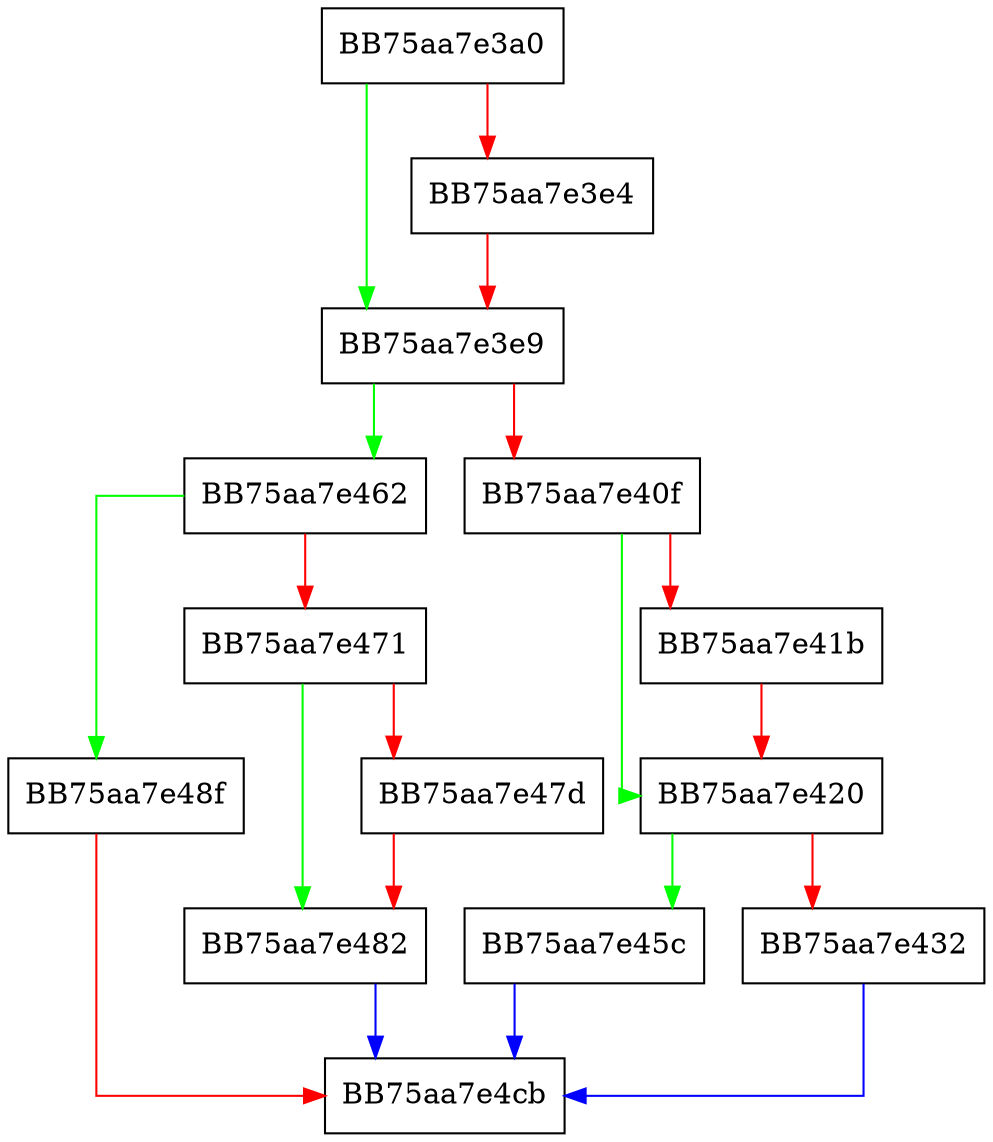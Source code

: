 digraph fix_marks_1page_unload {
  node [shape="box"];
  graph [splines=ortho];
  BB75aa7e3a0 -> BB75aa7e3e9 [color="green"];
  BB75aa7e3a0 -> BB75aa7e3e4 [color="red"];
  BB75aa7e3e4 -> BB75aa7e3e9 [color="red"];
  BB75aa7e3e9 -> BB75aa7e462 [color="green"];
  BB75aa7e3e9 -> BB75aa7e40f [color="red"];
  BB75aa7e40f -> BB75aa7e420 [color="green"];
  BB75aa7e40f -> BB75aa7e41b [color="red"];
  BB75aa7e41b -> BB75aa7e420 [color="red"];
  BB75aa7e420 -> BB75aa7e45c [color="green"];
  BB75aa7e420 -> BB75aa7e432 [color="red"];
  BB75aa7e432 -> BB75aa7e4cb [color="blue"];
  BB75aa7e45c -> BB75aa7e4cb [color="blue"];
  BB75aa7e462 -> BB75aa7e48f [color="green"];
  BB75aa7e462 -> BB75aa7e471 [color="red"];
  BB75aa7e471 -> BB75aa7e482 [color="green"];
  BB75aa7e471 -> BB75aa7e47d [color="red"];
  BB75aa7e47d -> BB75aa7e482 [color="red"];
  BB75aa7e482 -> BB75aa7e4cb [color="blue"];
  BB75aa7e48f -> BB75aa7e4cb [color="red"];
}
